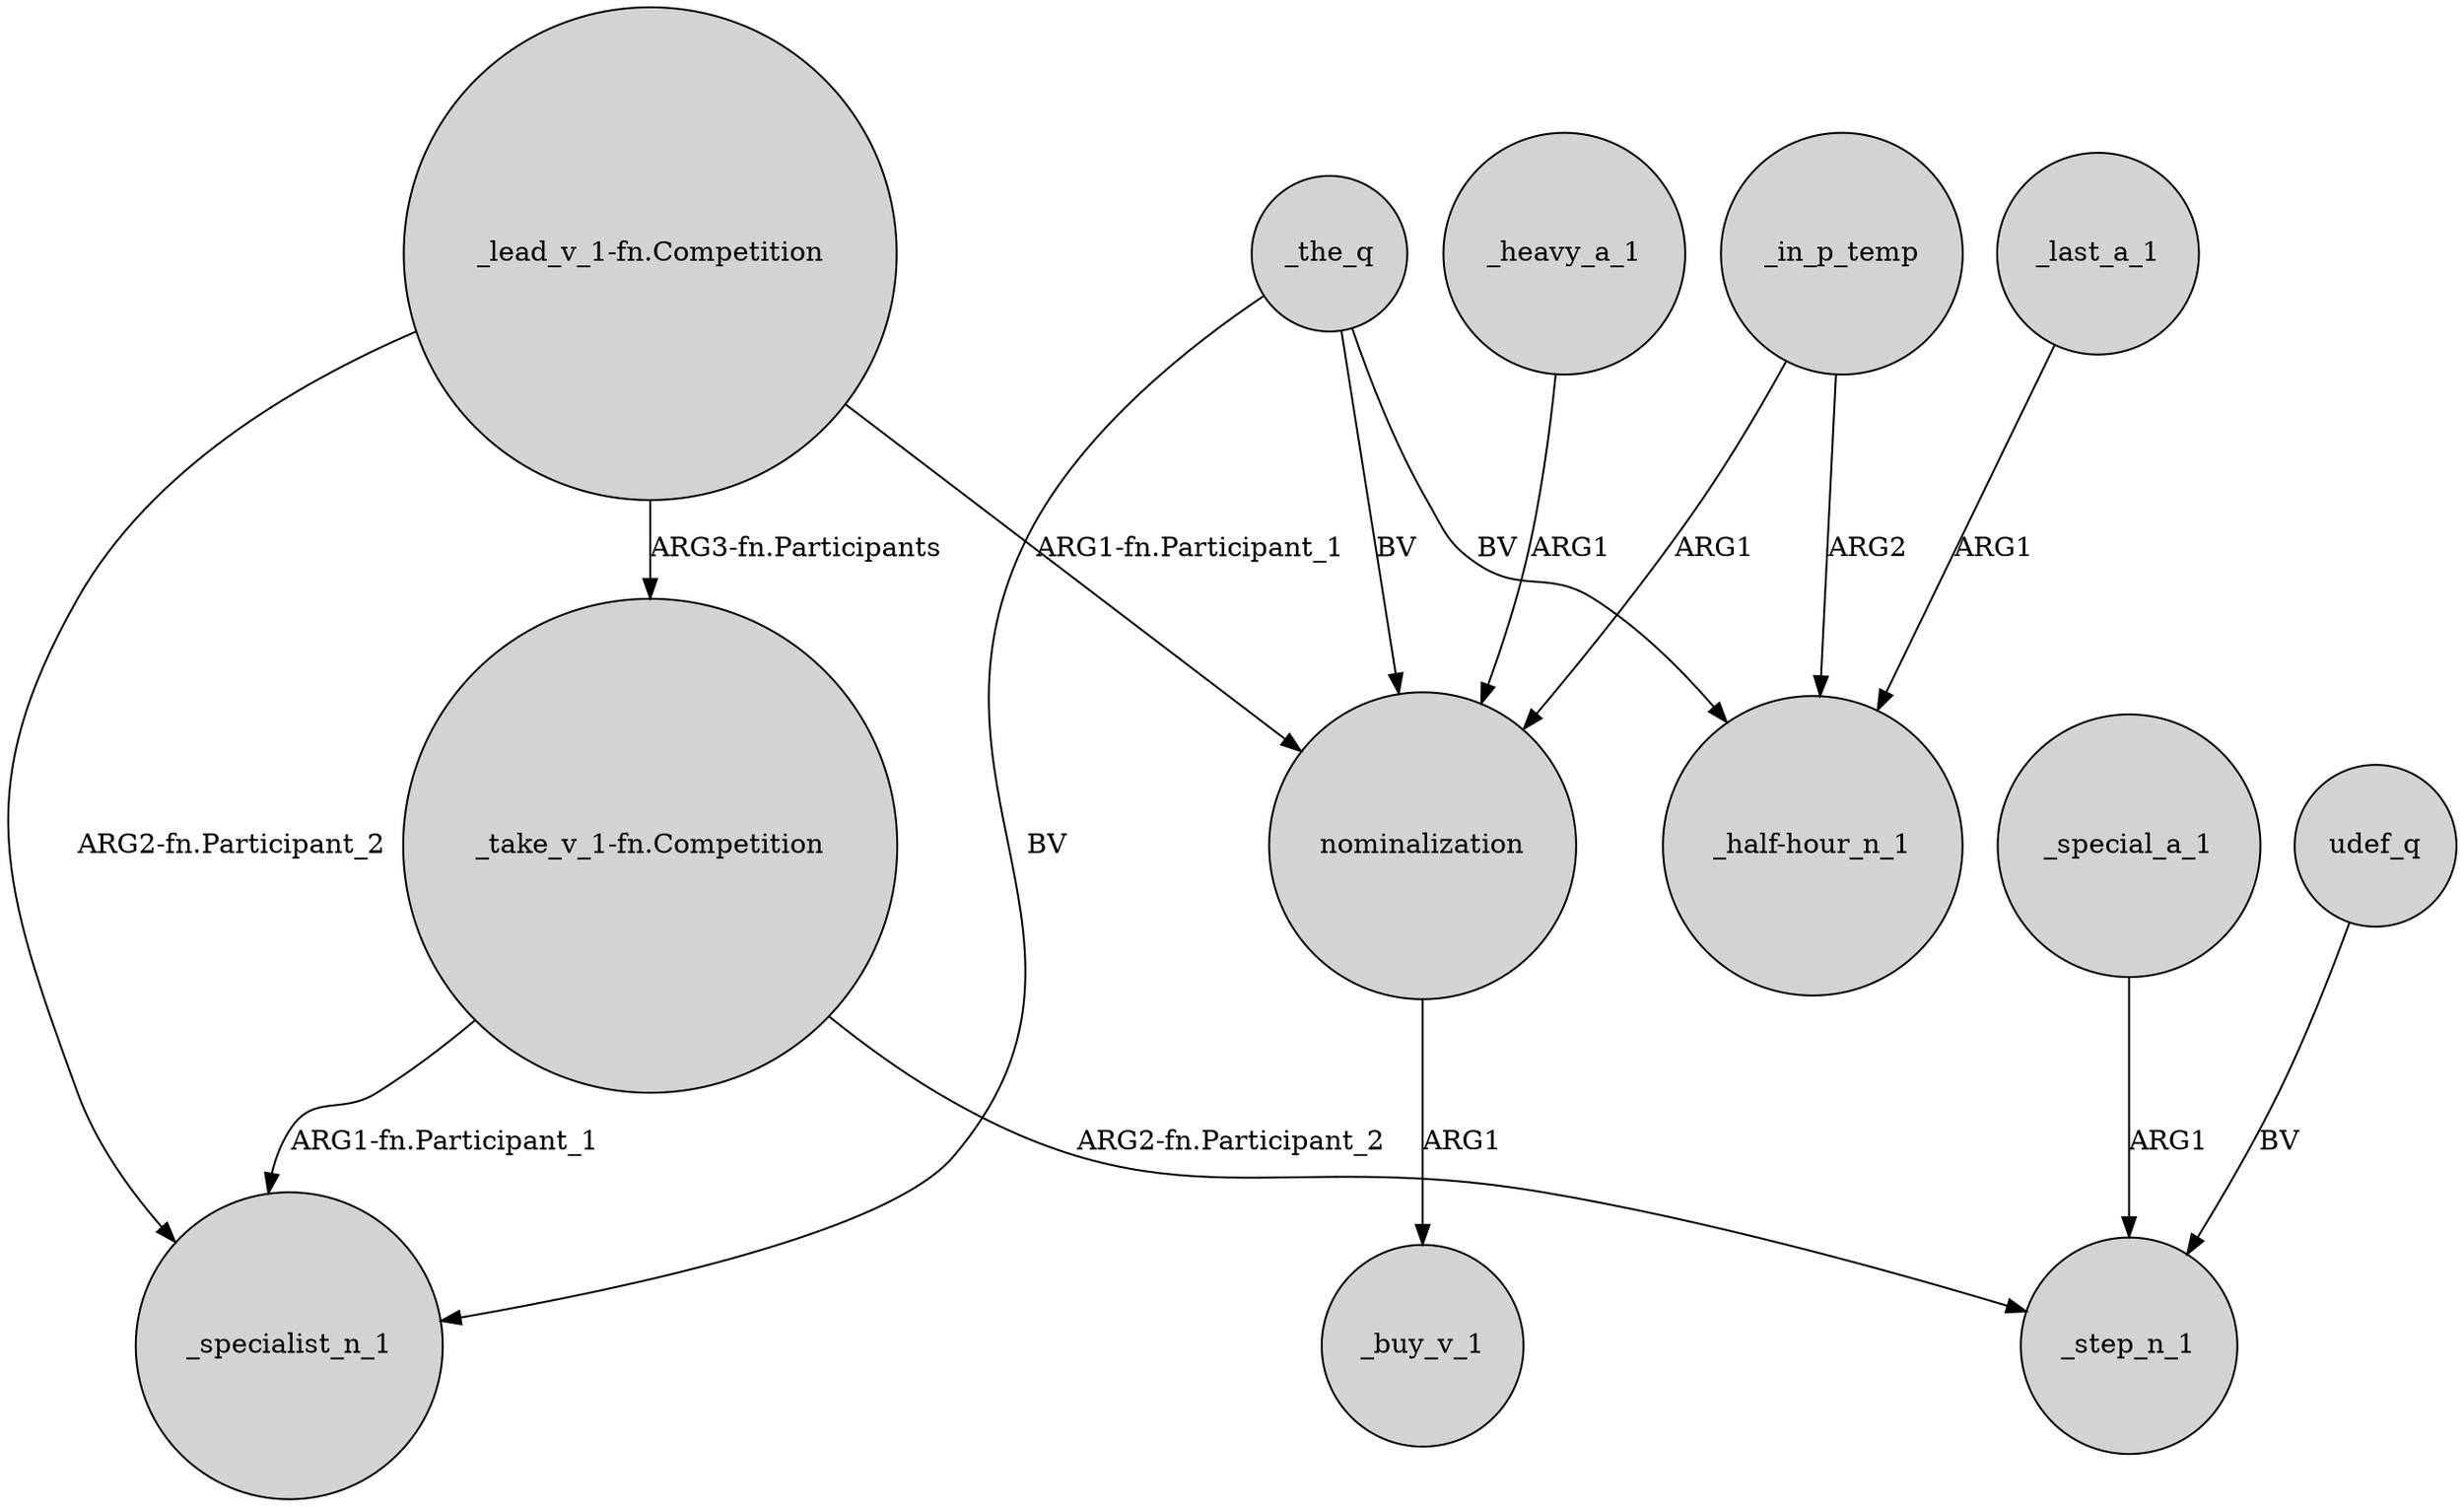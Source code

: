 digraph {
	node [shape=circle style=filled]
	"_lead_v_1-fn.Competition" -> "_take_v_1-fn.Competition" [label="ARG3-fn.Participants"]
	_the_q -> _specialist_n_1 [label=BV]
	_special_a_1 -> _step_n_1 [label=ARG1]
	nominalization -> _buy_v_1 [label=ARG1]
	_the_q -> "_half-hour_n_1" [label=BV]
	_the_q -> nominalization [label=BV]
	_heavy_a_1 -> nominalization [label=ARG1]
	"_lead_v_1-fn.Competition" -> nominalization [label="ARG1-fn.Participant_1"]
	"_take_v_1-fn.Competition" -> _step_n_1 [label="ARG2-fn.Participant_2"]
	_last_a_1 -> "_half-hour_n_1" [label=ARG1]
	_in_p_temp -> "_half-hour_n_1" [label=ARG2]
	_in_p_temp -> nominalization [label=ARG1]
	"_take_v_1-fn.Competition" -> _specialist_n_1 [label="ARG1-fn.Participant_1"]
	udef_q -> _step_n_1 [label=BV]
	"_lead_v_1-fn.Competition" -> _specialist_n_1 [label="ARG2-fn.Participant_2"]
}
